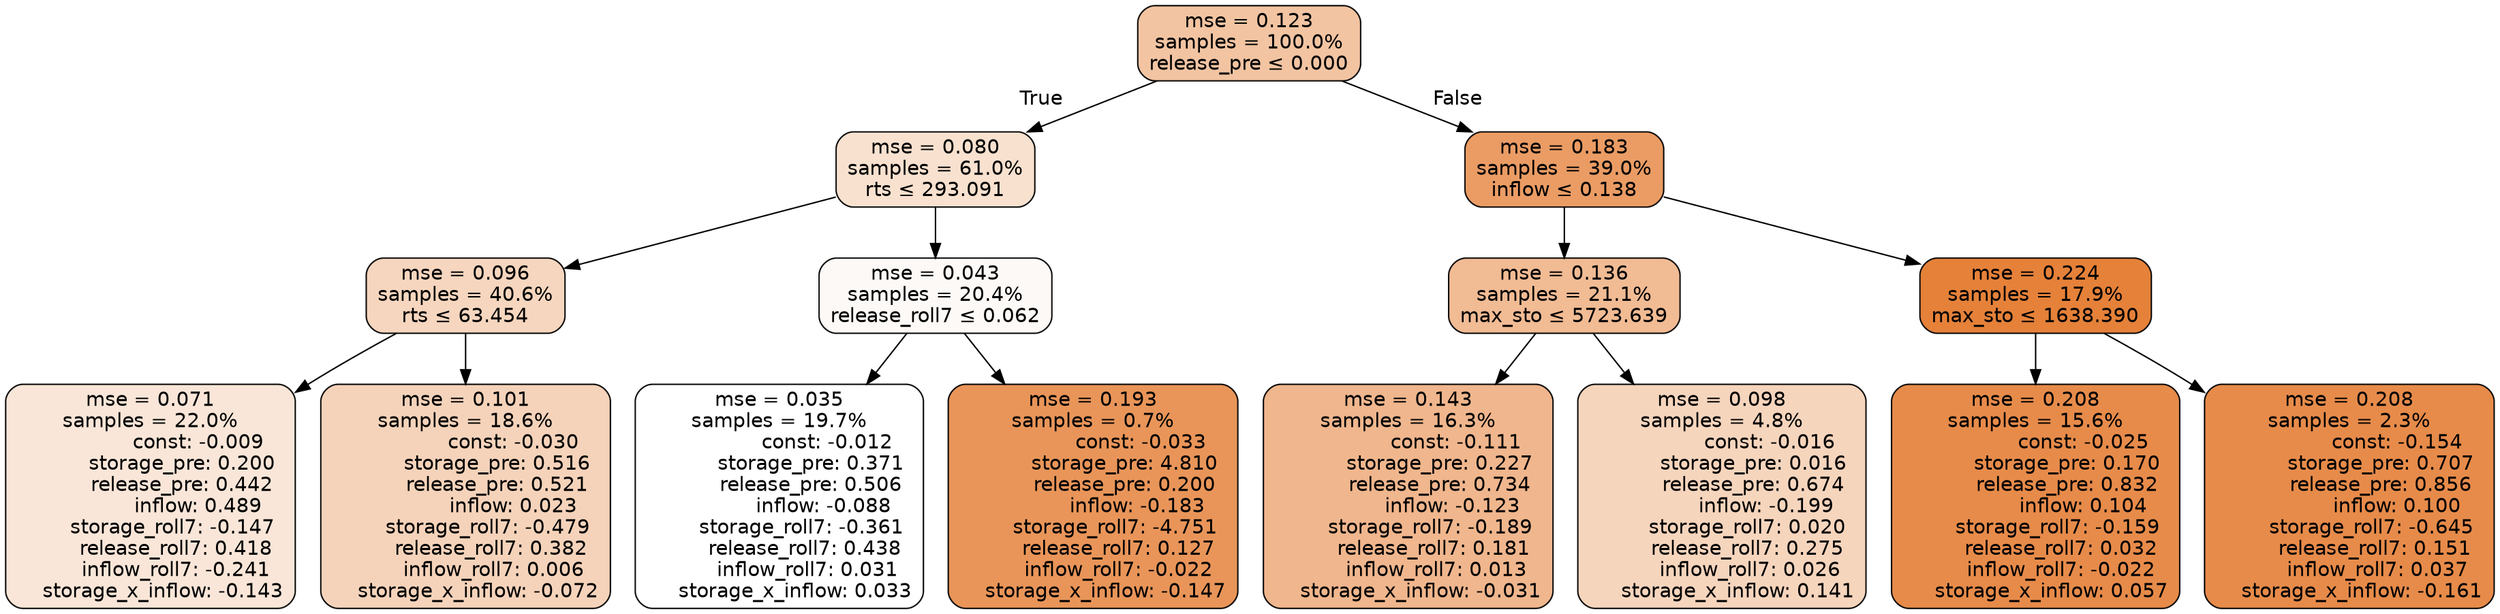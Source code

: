 digraph tree {
bgcolor="transparent"
node [shape=rectangle, style="filled, rounded", color="black", fontname=helvetica] ;
edge [fontname=helvetica] ;
	"0" [label="mse = 0.123
samples = 100.0%
release_pre &le; 0.000", fillcolor="#f2c4a2"]
	"1" [label="mse = 0.080
samples = 61.0%
rts &le; 293.091", fillcolor="#f8e1cf"]
	"2" [label="mse = 0.096
samples = 40.6%
rts &le; 63.454", fillcolor="#f6d6be"]
	"3" [label="mse = 0.071
samples = 22.0%
               const: -0.009
          storage_pre: 0.200
          release_pre: 0.442
               inflow: 0.489
       storage_roll7: -0.147
        release_roll7: 0.418
        inflow_roll7: -0.241
    storage_x_inflow: -0.143", fillcolor="#f9e6d8"]
	"4" [label="mse = 0.101
samples = 18.6%
               const: -0.030
          storage_pre: 0.516
          release_pre: 0.521
               inflow: 0.023
       storage_roll7: -0.479
        release_roll7: 0.382
         inflow_roll7: 0.006
    storage_x_inflow: -0.072", fillcolor="#f5d3ba"]
	"5" [label="mse = 0.043
samples = 20.4%
release_roll7 &le; 0.062", fillcolor="#fdf9f6"]
	"6" [label="mse = 0.035
samples = 19.7%
               const: -0.012
          storage_pre: 0.371
          release_pre: 0.506
              inflow: -0.088
       storage_roll7: -0.361
        release_roll7: 0.438
         inflow_roll7: 0.031
     storage_x_inflow: 0.033", fillcolor="#ffffff"]
	"7" [label="mse = 0.193
samples = 0.7%
               const: -0.033
          storage_pre: 4.810
          release_pre: 0.200
              inflow: -0.183
       storage_roll7: -4.751
        release_roll7: 0.127
        inflow_roll7: -0.022
    storage_x_inflow: -0.147", fillcolor="#e99559"]
	"8" [label="mse = 0.183
samples = 39.0%
inflow &le; 0.138", fillcolor="#ea9c64"]
	"9" [label="mse = 0.136
samples = 21.1%
max_sto &le; 5723.639", fillcolor="#f1bb94"]
	"10" [label="mse = 0.143
samples = 16.3%
               const: -0.111
          storage_pre: 0.227
          release_pre: 0.734
              inflow: -0.123
       storage_roll7: -0.189
        release_roll7: 0.181
         inflow_roll7: 0.013
    storage_x_inflow: -0.031", fillcolor="#f0b68d"]
	"11" [label="mse = 0.098
samples = 4.8%
               const: -0.016
          storage_pre: 0.016
          release_pre: 0.674
              inflow: -0.199
        storage_roll7: 0.020
        release_roll7: 0.275
         inflow_roll7: 0.026
     storage_x_inflow: 0.141", fillcolor="#f6d5bd"]
	"12" [label="mse = 0.224
samples = 17.9%
max_sto &le; 1638.390", fillcolor="#e58139"]
	"13" [label="mse = 0.208
samples = 15.6%
               const: -0.025
          storage_pre: 0.170
          release_pre: 0.832
               inflow: 0.104
       storage_roll7: -0.159
        release_roll7: 0.032
        inflow_roll7: -0.022
     storage_x_inflow: 0.057", fillcolor="#e78b4a"]
	"14" [label="mse = 0.208
samples = 2.3%
               const: -0.154
          storage_pre: 0.707
          release_pre: 0.856
               inflow: 0.100
       storage_roll7: -0.645
        release_roll7: 0.151
         inflow_roll7: 0.037
    storage_x_inflow: -0.161", fillcolor="#e78b4a"]

	"0" -> "1" [labeldistance=2.5, labelangle=45, headlabel="True"]
	"1" -> "2"
	"2" -> "3"
	"2" -> "4"
	"1" -> "5"
	"5" -> "6"
	"5" -> "7"
	"0" -> "8" [labeldistance=2.5, labelangle=-45, headlabel="False"]
	"8" -> "9"
	"9" -> "10"
	"9" -> "11"
	"8" -> "12"
	"12" -> "13"
	"12" -> "14"
}